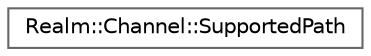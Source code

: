 digraph "Graphical Class Hierarchy"
{
 // LATEX_PDF_SIZE
  bgcolor="transparent";
  edge [fontname=Helvetica,fontsize=10,labelfontname=Helvetica,labelfontsize=10];
  node [fontname=Helvetica,fontsize=10,shape=box,height=0.2,width=0.4];
  rankdir="LR";
  Node0 [id="Node000000",label="Realm::Channel::SupportedPath",height=0.2,width=0.4,color="grey40", fillcolor="white", style="filled",URL="$structRealm_1_1Channel_1_1SupportedPath.html",tooltip=" "];
}
